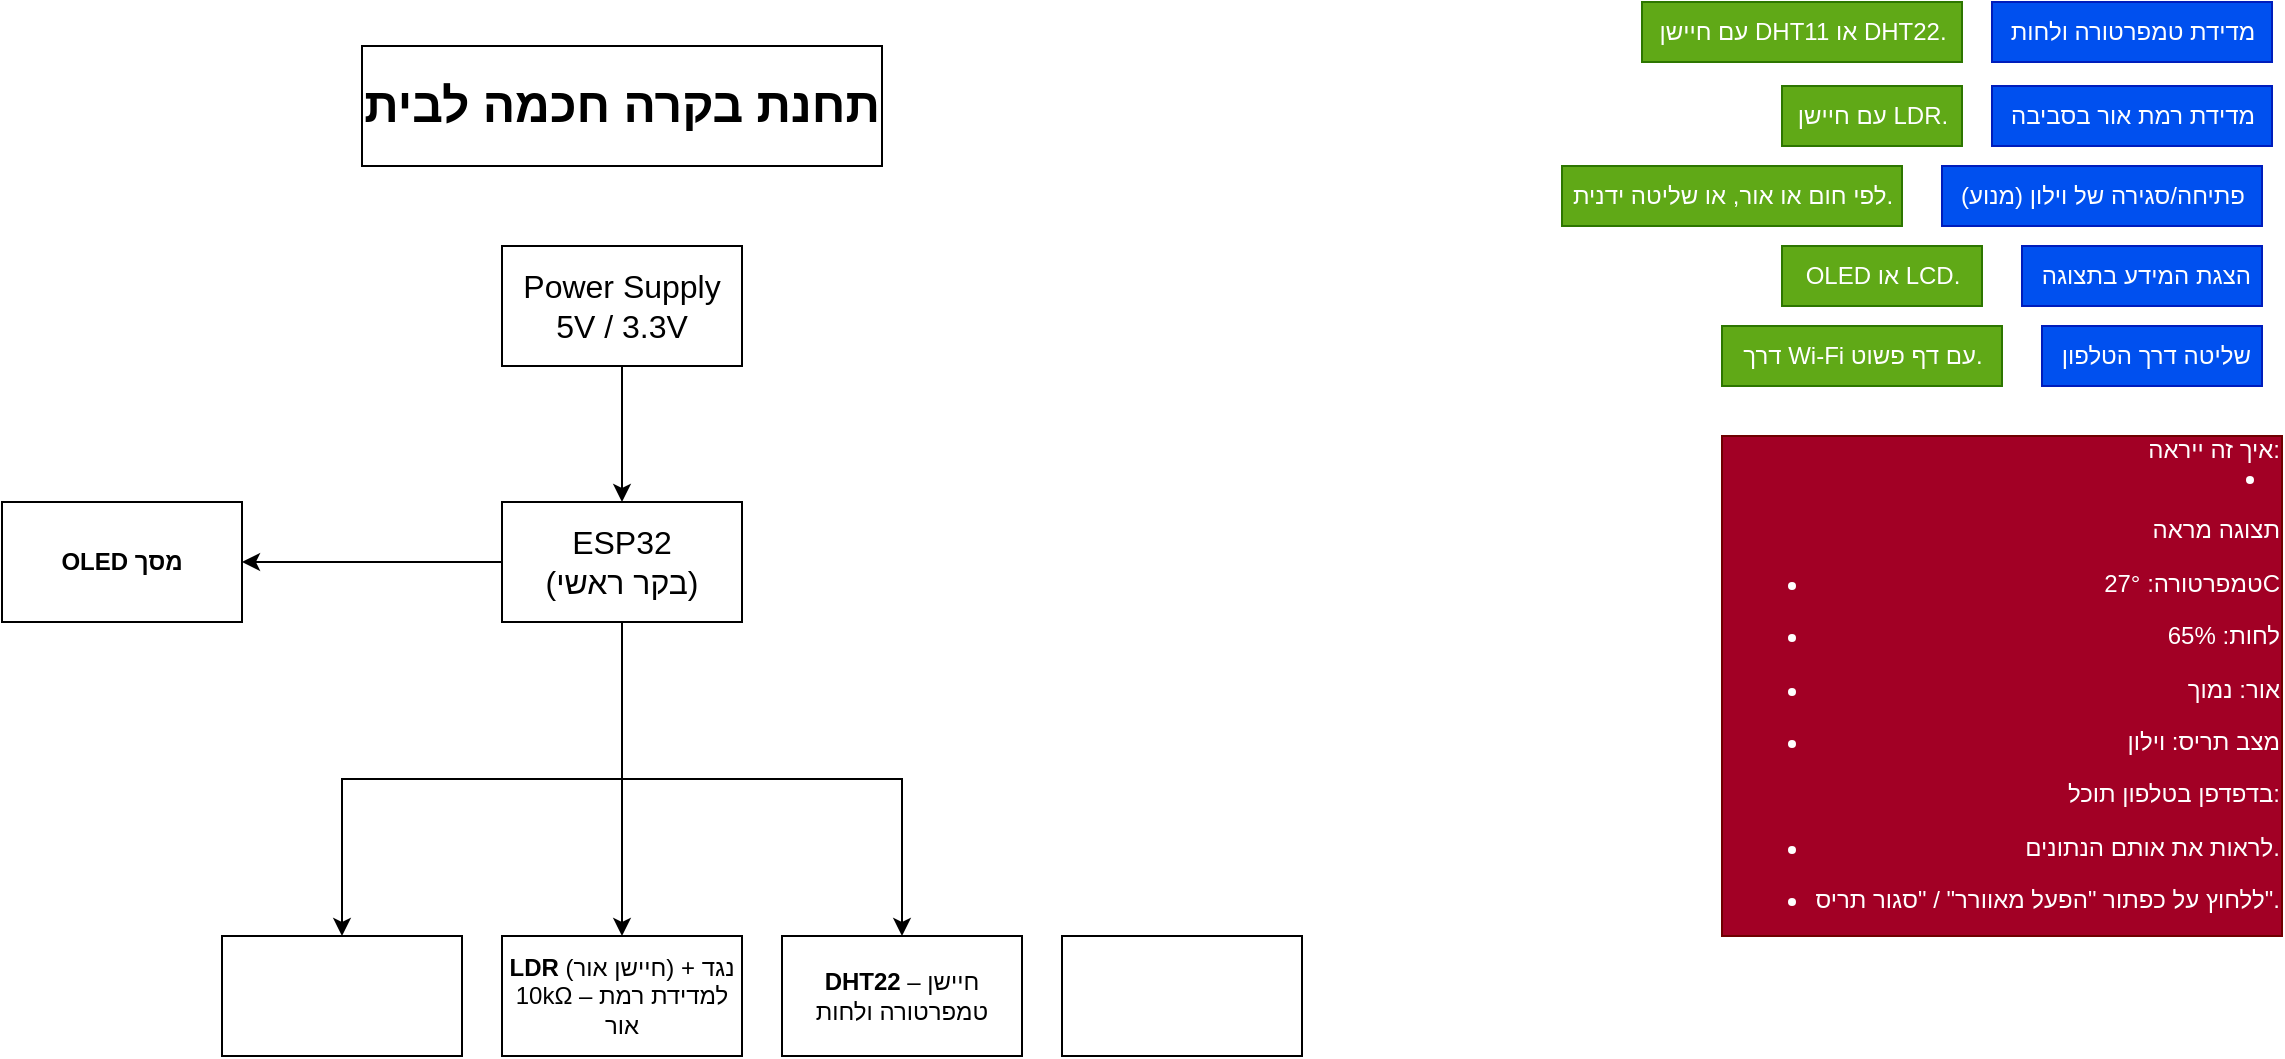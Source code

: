 <mxfile version="27.0.6">
  <diagram name="Page-1" id="L17xXZHHuUYxDRuQJ4fX">
    <mxGraphModel dx="909" dy="1025" grid="1" gridSize="10" guides="1" tooltips="1" connect="1" arrows="1" fold="1" page="1" pageScale="1" pageWidth="850" pageHeight="1100" math="0" shadow="0">
      <root>
        <mxCell id="0" />
        <mxCell id="1" parent="0" />
        <mxCell id="QlAEBDYwZQ3NaORT2iDD-1" value="מדידת טמפרטורה ולחות" style="text;html=1;align=center;verticalAlign=middle;resizable=0;points=[];autosize=1;strokeColor=#001DBC;fillColor=#0050ef;fontColor=#ffffff;" parent="1" vertex="1">
          <mxGeometry x="1535" y="40" width="140" height="30" as="geometry" />
        </mxCell>
        <mxCell id="QlAEBDYwZQ3NaORT2iDD-2" value="מדידת רמת אור בסביבה" style="text;html=1;align=center;verticalAlign=middle;resizable=0;points=[];autosize=1;strokeColor=#001DBC;fillColor=#0050ef;fontColor=#ffffff;" parent="1" vertex="1">
          <mxGeometry x="1535" y="82" width="140" height="30" as="geometry" />
        </mxCell>
        <mxCell id="QlAEBDYwZQ3NaORT2iDD-3" value="פתיחה/סגירה של וילון (מנוע)" style="text;html=1;align=center;verticalAlign=middle;resizable=0;points=[];autosize=1;strokeColor=#001DBC;fillColor=#0050ef;fontColor=#ffffff;" parent="1" vertex="1">
          <mxGeometry x="1510" y="122" width="160" height="30" as="geometry" />
        </mxCell>
        <mxCell id="QlAEBDYwZQ3NaORT2iDD-4" value="&amp;nbsp;הצגת המידע בתצוגה" style="text;html=1;align=center;verticalAlign=middle;resizable=0;points=[];autosize=1;strokeColor=#001DBC;fillColor=#0050ef;fontColor=#ffffff;" parent="1" vertex="1">
          <mxGeometry x="1550" y="162" width="120" height="30" as="geometry" />
        </mxCell>
        <mxCell id="QlAEBDYwZQ3NaORT2iDD-5" value="&amp;nbsp;שליטה דרך הטלפון" style="text;html=1;align=center;verticalAlign=middle;resizable=0;points=[];autosize=1;strokeColor=#001DBC;fillColor=#0050ef;fontColor=#ffffff;" parent="1" vertex="1">
          <mxGeometry x="1560" y="202" width="110" height="30" as="geometry" />
        </mxCell>
        <mxCell id="QlAEBDYwZQ3NaORT2iDD-6" value="עם חיישן DHT11 או DHT22." style="text;html=1;align=center;verticalAlign=middle;resizable=0;points=[];autosize=1;strokeColor=#2D7600;fillColor=#60a917;fontColor=#ffffff;" parent="1" vertex="1">
          <mxGeometry x="1360" y="40" width="160" height="30" as="geometry" />
        </mxCell>
        <mxCell id="QlAEBDYwZQ3NaORT2iDD-7" value="עם חיישן LDR." style="text;html=1;align=center;verticalAlign=middle;resizable=0;points=[];autosize=1;strokeColor=#2D7600;fillColor=#60a917;fontColor=#ffffff;" parent="1" vertex="1">
          <mxGeometry x="1430" y="82" width="90" height="30" as="geometry" />
        </mxCell>
        <mxCell id="QlAEBDYwZQ3NaORT2iDD-9" value="לפי חום או אור, או שליטה ידנית." style="text;html=1;align=center;verticalAlign=middle;resizable=0;points=[];autosize=1;strokeColor=#2D7600;fillColor=#60a917;fontColor=#ffffff;" parent="1" vertex="1">
          <mxGeometry x="1320" y="122" width="170" height="30" as="geometry" />
        </mxCell>
        <mxCell id="QlAEBDYwZQ3NaORT2iDD-10" value="OLED או LCD." style="text;html=1;align=center;verticalAlign=middle;resizable=0;points=[];autosize=1;strokeColor=#2D7600;fillColor=#60a917;fontColor=#ffffff;" parent="1" vertex="1">
          <mxGeometry x="1430" y="162" width="100" height="30" as="geometry" />
        </mxCell>
        <mxCell id="QlAEBDYwZQ3NaORT2iDD-11" value="דרך Wi-Fi עם דף פשוט." style="text;html=1;align=center;verticalAlign=middle;resizable=0;points=[];autosize=1;strokeColor=#2D7600;fillColor=#60a917;fontColor=#ffffff;" parent="1" vertex="1">
          <mxGeometry x="1400" y="202" width="140" height="30" as="geometry" />
        </mxCell>
        <mxCell id="QlAEBDYwZQ3NaORT2iDD-12" value="&lt;div align=&quot;right&quot;&gt;&amp;nbsp;איך זה ייראה:&lt;li data-end=&quot;1157&quot; data-start=&quot;1057&quot;&gt;&lt;p data-end=&quot;1070&quot; data-start=&quot;1059&quot;&gt;תצוגה מראה&lt;/p&gt;&lt;ul data-end=&quot;1157&quot; data-start=&quot;1073&quot;&gt;&lt;li data-end=&quot;1089&quot; data-start=&quot;1073&quot;&gt;&lt;p data-end=&quot;1089&quot; data-start=&quot;1075&quot;&gt;טמפרטורה: 27°C&lt;/p&gt;&lt;/li&gt;&lt;li data-end=&quot;1103&quot; data-start=&quot;1092&quot;&gt;&lt;p data-end=&quot;1103&quot; data-start=&quot;1094&quot;&gt;לחות: 65%&lt;/p&gt;&lt;/li&gt;&lt;li data-end=&quot;1117&quot; data-start=&quot;1106&quot;&gt;&lt;p data-end=&quot;1117&quot; data-start=&quot;1108&quot;&gt;אור: נמוך&lt;/p&gt;&lt;/li&gt;&lt;li data-end=&quot;1157&quot; data-start=&quot;1141&quot;&gt;&lt;p data-end=&quot;1157&quot; data-start=&quot;1143&quot;&gt;מצב תריס: וילון&lt;/p&gt;&lt;/li&gt;&lt;/ul&gt;&lt;p data-end=&quot;1180&quot; data-start=&quot;1161&quot;&gt;בדפדפן בטלפון תוכל:&lt;/p&gt;&lt;ul data-end=&quot;1255&quot; data-start=&quot;1183&quot;&gt;&lt;li data-end=&quot;1207&quot; data-start=&quot;1183&quot;&gt;&lt;p data-end=&quot;1207&quot; data-start=&quot;1185&quot;&gt;לראות את אותם הנתונים.&lt;/p&gt;&lt;/li&gt;&lt;li data-end=&quot;1255&quot; data-start=&quot;1210&quot;&gt;&lt;p data-end=&quot;1255&quot; data-start=&quot;1212&quot;&gt;ללחוץ על כפתור &quot;הפעל מאוורר&quot; / &quot;סגור תריס&quot;.&lt;/p&gt;&lt;/li&gt;&lt;/ul&gt;&lt;/li&gt;&lt;/div&gt;" style="text;html=1;align=right;verticalAlign=middle;resizable=0;points=[];autosize=1;strokeColor=#6F0000;fillColor=#a20025;fontColor=#ffffff;" parent="1" vertex="1">
          <mxGeometry x="1400" y="257" width="280" height="250" as="geometry" />
        </mxCell>
        <mxCell id="870cP2tfU2k5j4axQSe5-1" value="&lt;h1&gt;&lt;b&gt;תחנת בקרה חכמה לבית&lt;/b&gt;&lt;/h1&gt;" style="rounded=0;whiteSpace=wrap;html=1;" vertex="1" parent="1">
          <mxGeometry x="720" y="62" width="260" height="60" as="geometry" />
        </mxCell>
        <mxCell id="870cP2tfU2k5j4axQSe5-5" style="edgeStyle=orthogonalEdgeStyle;rounded=0;orthogonalLoop=1;jettySize=auto;html=1;exitX=0.5;exitY=1;exitDx=0;exitDy=0;entryX=0.5;entryY=0;entryDx=0;entryDy=0;" edge="1" parent="1" source="870cP2tfU2k5j4axQSe5-3" target="870cP2tfU2k5j4axQSe5-4">
          <mxGeometry relative="1" as="geometry">
            <mxPoint x="890" y="300" as="targetPoint" />
          </mxGeometry>
        </mxCell>
        <mxCell id="870cP2tfU2k5j4axQSe5-3" value="&lt;font style=&quot;font-size: 16px;&quot;&gt;Power Supply&lt;br&gt;5V / 3.3V&lt;/font&gt;" style="rounded=0;whiteSpace=wrap;html=1;" vertex="1" parent="1">
          <mxGeometry x="790" y="162" width="120" height="60" as="geometry" />
        </mxCell>
        <mxCell id="870cP2tfU2k5j4axQSe5-9" style="edgeStyle=orthogonalEdgeStyle;rounded=0;orthogonalLoop=1;jettySize=auto;html=1;exitX=0;exitY=0.5;exitDx=0;exitDy=0;entryX=1;entryY=0.5;entryDx=0;entryDy=0;" edge="1" parent="1" source="870cP2tfU2k5j4axQSe5-4" target="870cP2tfU2k5j4axQSe5-7">
          <mxGeometry relative="1" as="geometry" />
        </mxCell>
        <mxCell id="870cP2tfU2k5j4axQSe5-13" style="edgeStyle=orthogonalEdgeStyle;rounded=0;orthogonalLoop=1;jettySize=auto;html=1;exitX=0.5;exitY=1;exitDx=0;exitDy=0;entryX=0.5;entryY=0;entryDx=0;entryDy=0;" edge="1" parent="1" source="870cP2tfU2k5j4axQSe5-4" target="870cP2tfU2k5j4axQSe5-11">
          <mxGeometry relative="1" as="geometry" />
        </mxCell>
        <mxCell id="870cP2tfU2k5j4axQSe5-15" style="edgeStyle=orthogonalEdgeStyle;rounded=0;orthogonalLoop=1;jettySize=auto;html=1;exitX=0.5;exitY=1;exitDx=0;exitDy=0;entryX=0.5;entryY=0;entryDx=0;entryDy=0;" edge="1" parent="1" source="870cP2tfU2k5j4axQSe5-4" target="870cP2tfU2k5j4axQSe5-14">
          <mxGeometry relative="1" as="geometry" />
        </mxCell>
        <mxCell id="870cP2tfU2k5j4axQSe5-20" style="edgeStyle=orthogonalEdgeStyle;rounded=0;orthogonalLoop=1;jettySize=auto;html=1;exitX=0.5;exitY=1;exitDx=0;exitDy=0;entryX=0.5;entryY=0;entryDx=0;entryDy=0;" edge="1" parent="1" source="870cP2tfU2k5j4axQSe5-4" target="870cP2tfU2k5j4axQSe5-16">
          <mxGeometry relative="1" as="geometry" />
        </mxCell>
        <mxCell id="870cP2tfU2k5j4axQSe5-4" value="&lt;font style=&quot;font-size: 16px;&quot;&gt;ESP32&lt;/font&gt;&lt;div&gt;&lt;font style=&quot;font-size: 16px;&quot;&gt;(בקר ראשי)&lt;/font&gt;&lt;/div&gt;" style="rounded=0;whiteSpace=wrap;html=1;" vertex="1" parent="1">
          <mxGeometry x="790" y="290" width="120" height="60" as="geometry" />
        </mxCell>
        <mxCell id="870cP2tfU2k5j4axQSe5-7" value="&lt;br&gt;&lt;strong data-end=&quot;450&quot; data-start=&quot;435&quot;&gt;OLED מסך&lt;/strong&gt;&lt;div&gt;&lt;br/&gt;&lt;/div&gt;" style="rounded=0;whiteSpace=wrap;html=1;" vertex="1" parent="1">
          <mxGeometry x="540" y="290" width="120" height="60" as="geometry" />
        </mxCell>
        <mxCell id="870cP2tfU2k5j4axQSe5-11" value="&lt;strong data-end=&quot;334&quot; data-start=&quot;325&quot;&gt;DHT22&lt;/strong&gt; – חיישן טמפרטורה ולחות" style="rounded=0;whiteSpace=wrap;html=1;" vertex="1" parent="1">
          <mxGeometry x="930" y="507" width="120" height="60" as="geometry" />
        </mxCell>
        <mxCell id="870cP2tfU2k5j4axQSe5-14" value="&lt;strong data-end=&quot;370&quot; data-start=&quot;363&quot;&gt;LDR&lt;/strong&gt; (חיישן אור) + נגד 10kΩ – למדידת רמת אור" style="rounded=0;whiteSpace=wrap;html=1;" vertex="1" parent="1">
          <mxGeometry x="790" y="507" width="120" height="60" as="geometry" />
        </mxCell>
        <mxCell id="870cP2tfU2k5j4axQSe5-16" value="" style="rounded=0;whiteSpace=wrap;html=1;" vertex="1" parent="1">
          <mxGeometry x="650" y="507" width="120" height="60" as="geometry" />
        </mxCell>
        <mxCell id="870cP2tfU2k5j4axQSe5-17" value="" style="rounded=0;whiteSpace=wrap;html=1;" vertex="1" parent="1">
          <mxGeometry x="1070" y="507" width="120" height="60" as="geometry" />
        </mxCell>
      </root>
    </mxGraphModel>
  </diagram>
</mxfile>
